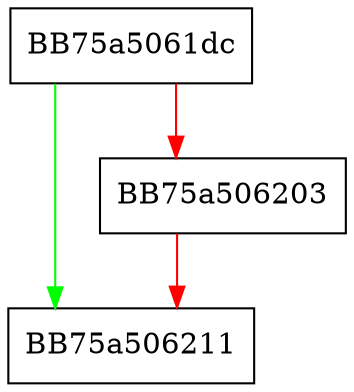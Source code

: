 digraph UfsNodeFinder {
  node [shape="box"];
  graph [splines=ortho];
  BB75a5061dc -> BB75a506211 [color="green"];
  BB75a5061dc -> BB75a506203 [color="red"];
  BB75a506203 -> BB75a506211 [color="red"];
}